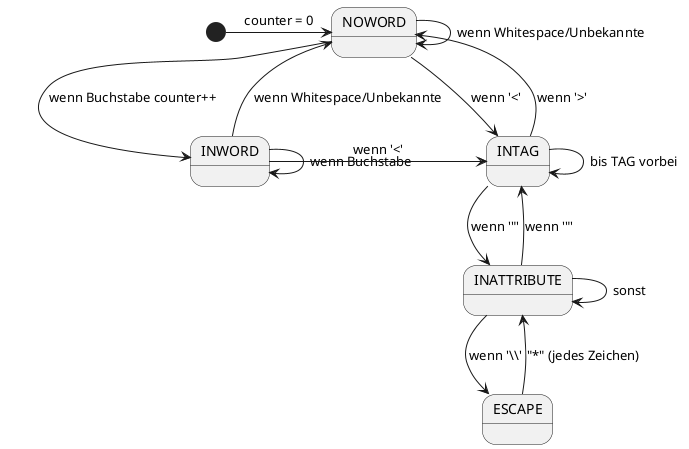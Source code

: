 @startuml
[*] -> NOWORD : counter = 0
INWORD -> INWORD : wenn Buchstabe
INWORD --> NOWORD : wenn Whitespace/Unbekannte
INWORD -> INTAG : wenn '<'

NOWORD -> NOWORD : wenn Whitespace/Unbekannte
NOWORD -> INTAG : wenn '<'
NOWORD -> INWORD : wenn Buchstabe counter++

INTAG --> NOWORD : wenn '>'
INTAG --> INATTRIBUTE : wenn '"'
INTAG -> INTAG : bis TAG vorbei

INATTRIBUTE --> INTAG : wenn '"'
INATTRIBUTE --> ESCAPE : wenn '\\\'
INATTRIBUTE -> INATTRIBUTE : sonst

ESCAPE --> INATTRIBUTE : "*" (jedes Zeichen)
@enduml